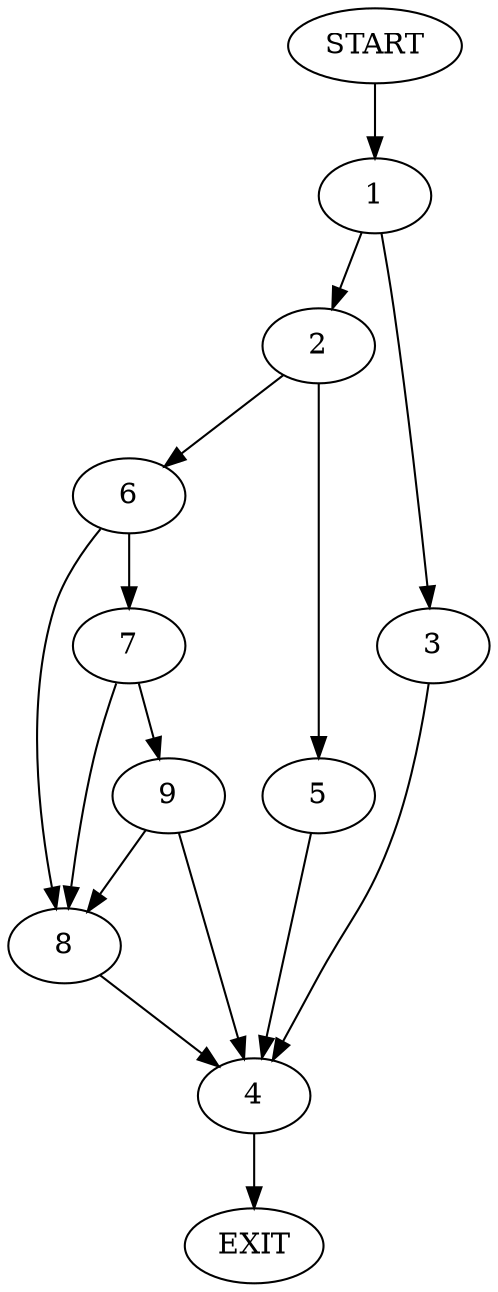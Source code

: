digraph {
0 [label="START"]
10 [label="EXIT"]
0 -> 1
1 -> 2
1 -> 3
3 -> 4
2 -> 5
2 -> 6
4 -> 10
5 -> 4
6 -> 7
6 -> 8
7 -> 8
7 -> 9
8 -> 4
9 -> 8
9 -> 4
}
